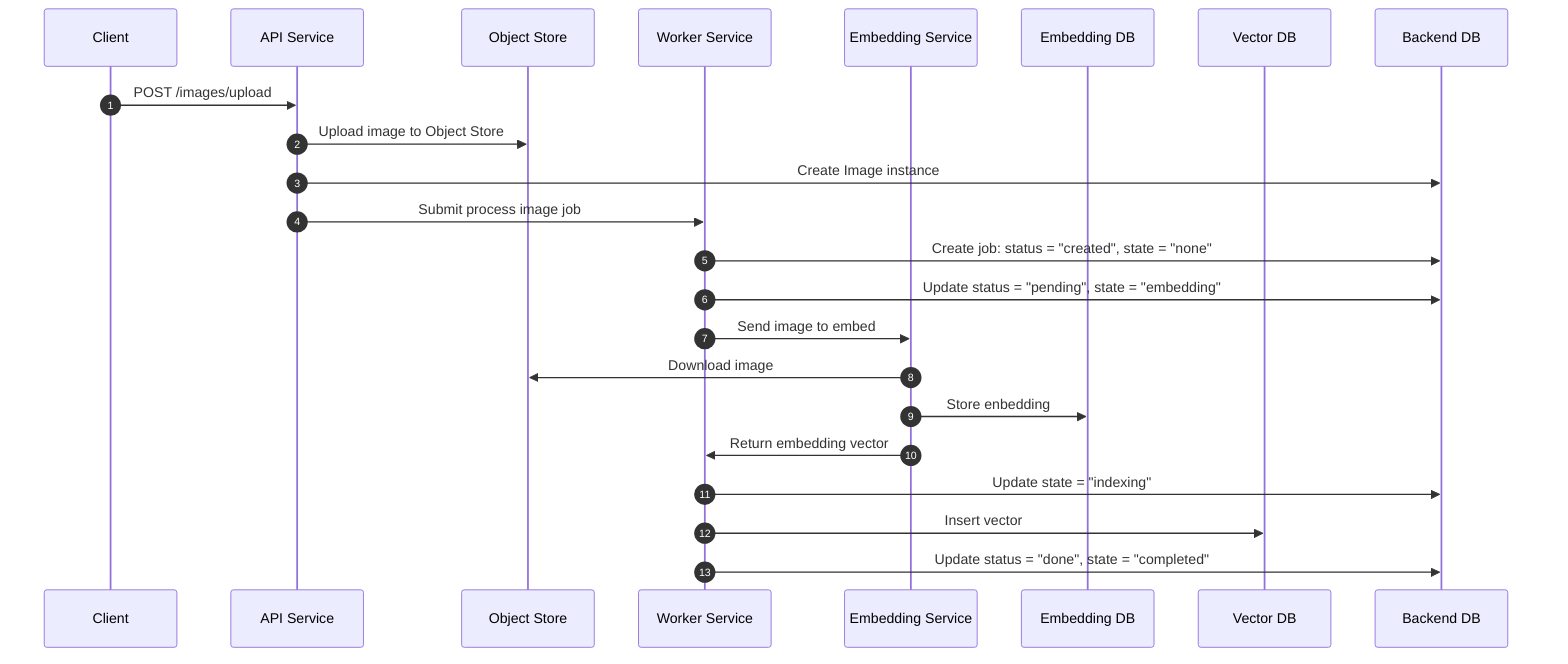 sequenceDiagram
  autonumber
  participant Client
  participant API as API Service
  participant OBJ as Object Store
  participant WORKER as Worker Service
  participant EMBED as Embedding Service
  participant EMBEDDB as Embedding DB
  participant VECTOR as Vector DB
  participant DB as Backend DB

  Client->>API: POST /images/upload
  API->>OBJ: Upload image to Object Store
  API->>DB: Create Image instance
  API->>WORKER: Submit process image job

  WORKER->>DB: Create job: status = "created", state = "none"
  WORKER->>DB: Update status = "pending", state = "embedding"
  WORKER->>EMBED: Send image to embed

  EMBED->>OBJ: Download image
  EMBED->>EMBEDDB: Store enbedding
  EMBED->>WORKER: Return embedding vector

  WORKER->>DB: Update state = "indexing"
  WORKER->>VECTOR: Insert vector
  WORKER->>DB: Update status = "done", state = "completed"
